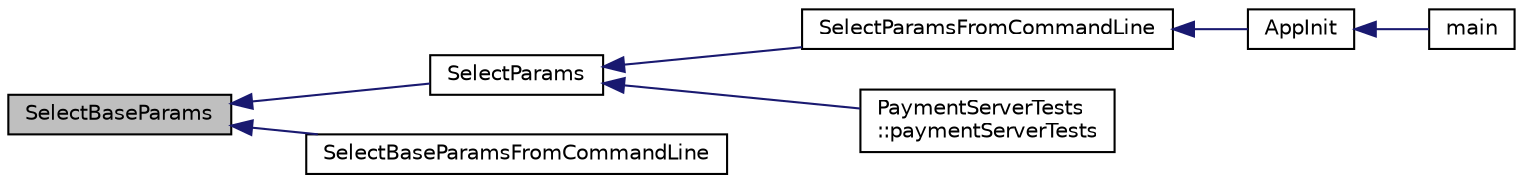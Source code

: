 digraph "SelectBaseParams"
{
  edge [fontname="Helvetica",fontsize="10",labelfontname="Helvetica",labelfontsize="10"];
  node [fontname="Helvetica",fontsize="10",shape=record];
  rankdir="LR";
  Node15 [label="SelectBaseParams",height=0.2,width=0.4,color="black", fillcolor="grey75", style="filled", fontcolor="black"];
  Node15 -> Node16 [dir="back",color="midnightblue",fontsize="10",style="solid",fontname="Helvetica"];
  Node16 [label="SelectParams",height=0.2,width=0.4,color="black", fillcolor="white", style="filled",URL="$chainparams_8h.html#a62e9746c3a479dbe3c5e4ef0f8486c0a",tooltip="Sets the params returned by Params() to those for the given network. "];
  Node16 -> Node17 [dir="back",color="midnightblue",fontsize="10",style="solid",fontname="Helvetica"];
  Node17 [label="SelectParamsFromCommandLine",height=0.2,width=0.4,color="black", fillcolor="white", style="filled",URL="$chainparams_8h.html#a8b1e95814ad8f7fbcd9dead5cae3783d",tooltip="Looks for -regtest or -testnet and then calls SelectParams as appropriate. "];
  Node17 -> Node18 [dir="back",color="midnightblue",fontsize="10",style="solid",fontname="Helvetica"];
  Node18 [label="AppInit",height=0.2,width=0.4,color="black", fillcolor="white", style="filled",URL="$divxd_8cpp.html#ac59316b767e6984e1285f0531275286b"];
  Node18 -> Node19 [dir="back",color="midnightblue",fontsize="10",style="solid",fontname="Helvetica"];
  Node19 [label="main",height=0.2,width=0.4,color="black", fillcolor="white", style="filled",URL="$divxd_8cpp.html#a0ddf1224851353fc92bfbff6f499fa97"];
  Node16 -> Node20 [dir="back",color="midnightblue",fontsize="10",style="solid",fontname="Helvetica"];
  Node20 [label="PaymentServerTests\l::paymentServerTests",height=0.2,width=0.4,color="black", fillcolor="white", style="filled",URL="$class_payment_server_tests.html#a82c8a7437bfc26c28619b954a5ee8cad"];
  Node15 -> Node21 [dir="back",color="midnightblue",fontsize="10",style="solid",fontname="Helvetica"];
  Node21 [label="SelectBaseParamsFromCommandLine",height=0.2,width=0.4,color="black", fillcolor="white", style="filled",URL="$chainparamsbase_8h.html#a72b1e0d99bf1dfae454243fa3eec94a2",tooltip="Calls NetworkIdFromCommandLine() and then calls SelectParams as appropriate. "];
}
